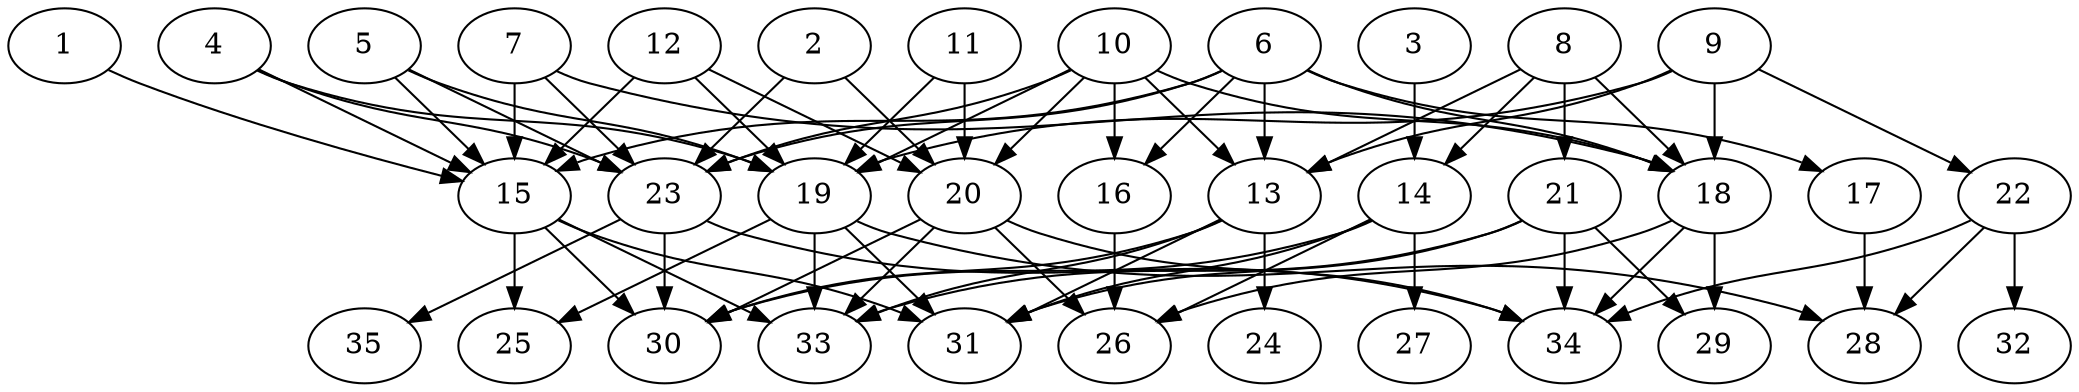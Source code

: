 // DAG automatically generated by daggen at Thu Oct  3 14:05:37 2019
// ./daggen --dot -n 35 --ccr 0.5 --fat 0.7 --regular 0.9 --density 0.5 --mindata 5242880 --maxdata 52428800 
digraph G {
  1 [size="81827840", alpha="0.13", expect_size="40913920"] 
  1 -> 15 [size ="40913920"]
  2 [size="17913856", alpha="0.13", expect_size="8956928"] 
  2 -> 20 [size ="8956928"]
  2 -> 23 [size ="8956928"]
  3 [size="61052928", alpha="0.07", expect_size="30526464"] 
  3 -> 14 [size ="30526464"]
  4 [size="52981760", alpha="0.08", expect_size="26490880"] 
  4 -> 15 [size ="26490880"]
  4 -> 19 [size ="26490880"]
  4 -> 23 [size ="26490880"]
  5 [size="16324608", alpha="0.10", expect_size="8162304"] 
  5 -> 15 [size ="8162304"]
  5 -> 19 [size ="8162304"]
  5 -> 23 [size ="8162304"]
  6 [size="61675520", alpha="0.04", expect_size="30837760"] 
  6 -> 13 [size ="30837760"]
  6 -> 15 [size ="30837760"]
  6 -> 16 [size ="30837760"]
  6 -> 17 [size ="30837760"]
  6 -> 18 [size ="30837760"]
  6 -> 23 [size ="30837760"]
  7 [size="43161600", alpha="0.15", expect_size="21580800"] 
  7 -> 15 [size ="21580800"]
  7 -> 18 [size ="21580800"]
  7 -> 23 [size ="21580800"]
  8 [size="56805376", alpha="0.08", expect_size="28402688"] 
  8 -> 13 [size ="28402688"]
  8 -> 14 [size ="28402688"]
  8 -> 18 [size ="28402688"]
  8 -> 21 [size ="28402688"]
  9 [size="86646784", alpha="0.05", expect_size="43323392"] 
  9 -> 13 [size ="43323392"]
  9 -> 18 [size ="43323392"]
  9 -> 19 [size ="43323392"]
  9 -> 22 [size ="43323392"]
  10 [size="29487104", alpha="0.13", expect_size="14743552"] 
  10 -> 13 [size ="14743552"]
  10 -> 16 [size ="14743552"]
  10 -> 18 [size ="14743552"]
  10 -> 19 [size ="14743552"]
  10 -> 20 [size ="14743552"]
  10 -> 23 [size ="14743552"]
  11 [size="101816320", alpha="0.08", expect_size="50908160"] 
  11 -> 19 [size ="50908160"]
  11 -> 20 [size ="50908160"]
  12 [size="70473728", alpha="0.05", expect_size="35236864"] 
  12 -> 15 [size ="35236864"]
  12 -> 19 [size ="35236864"]
  12 -> 20 [size ="35236864"]
  13 [size="38983680", alpha="0.07", expect_size="19491840"] 
  13 -> 24 [size ="19491840"]
  13 -> 30 [size ="19491840"]
  13 -> 31 [size ="19491840"]
  13 -> 33 [size ="19491840"]
  14 [size="69738496", alpha="0.16", expect_size="34869248"] 
  14 -> 26 [size ="34869248"]
  14 -> 27 [size ="34869248"]
  14 -> 30 [size ="34869248"]
  14 -> 31 [size ="34869248"]
  15 [size="13875200", alpha="0.14", expect_size="6937600"] 
  15 -> 25 [size ="6937600"]
  15 -> 30 [size ="6937600"]
  15 -> 31 [size ="6937600"]
  15 -> 33 [size ="6937600"]
  16 [size="61640704", alpha="0.02", expect_size="30820352"] 
  16 -> 26 [size ="30820352"]
  17 [size="78594048", alpha="0.02", expect_size="39297024"] 
  17 -> 28 [size ="39297024"]
  18 [size="55646208", alpha="0.16", expect_size="27823104"] 
  18 -> 26 [size ="27823104"]
  18 -> 29 [size ="27823104"]
  18 -> 34 [size ="27823104"]
  19 [size="92704768", alpha="0.02", expect_size="46352384"] 
  19 -> 25 [size ="46352384"]
  19 -> 28 [size ="46352384"]
  19 -> 31 [size ="46352384"]
  19 -> 33 [size ="46352384"]
  20 [size="21651456", alpha="0.18", expect_size="10825728"] 
  20 -> 26 [size ="10825728"]
  20 -> 30 [size ="10825728"]
  20 -> 33 [size ="10825728"]
  20 -> 34 [size ="10825728"]
  21 [size="84762624", alpha="0.09", expect_size="42381312"] 
  21 -> 29 [size ="42381312"]
  21 -> 31 [size ="42381312"]
  21 -> 33 [size ="42381312"]
  21 -> 34 [size ="42381312"]
  22 [size="28495872", alpha="0.02", expect_size="14247936"] 
  22 -> 28 [size ="14247936"]
  22 -> 32 [size ="14247936"]
  22 -> 34 [size ="14247936"]
  23 [size="53471232", alpha="0.06", expect_size="26735616"] 
  23 -> 30 [size ="26735616"]
  23 -> 34 [size ="26735616"]
  23 -> 35 [size ="26735616"]
  24 [size="87701504", alpha="0.19", expect_size="43850752"] 
  25 [size="67772416", alpha="0.13", expect_size="33886208"] 
  26 [size="39518208", alpha="0.18", expect_size="19759104"] 
  27 [size="49897472", alpha="0.09", expect_size="24948736"] 
  28 [size="60196864", alpha="0.11", expect_size="30098432"] 
  29 [size="39999488", alpha="0.09", expect_size="19999744"] 
  30 [size="48009216", alpha="0.10", expect_size="24004608"] 
  31 [size="38567936", alpha="0.11", expect_size="19283968"] 
  32 [size="83019776", alpha="0.05", expect_size="41509888"] 
  33 [size="94418944", alpha="0.05", expect_size="47209472"] 
  34 [size="28966912", alpha="0.17", expect_size="14483456"] 
  35 [size="23529472", alpha="0.10", expect_size="11764736"] 
}
